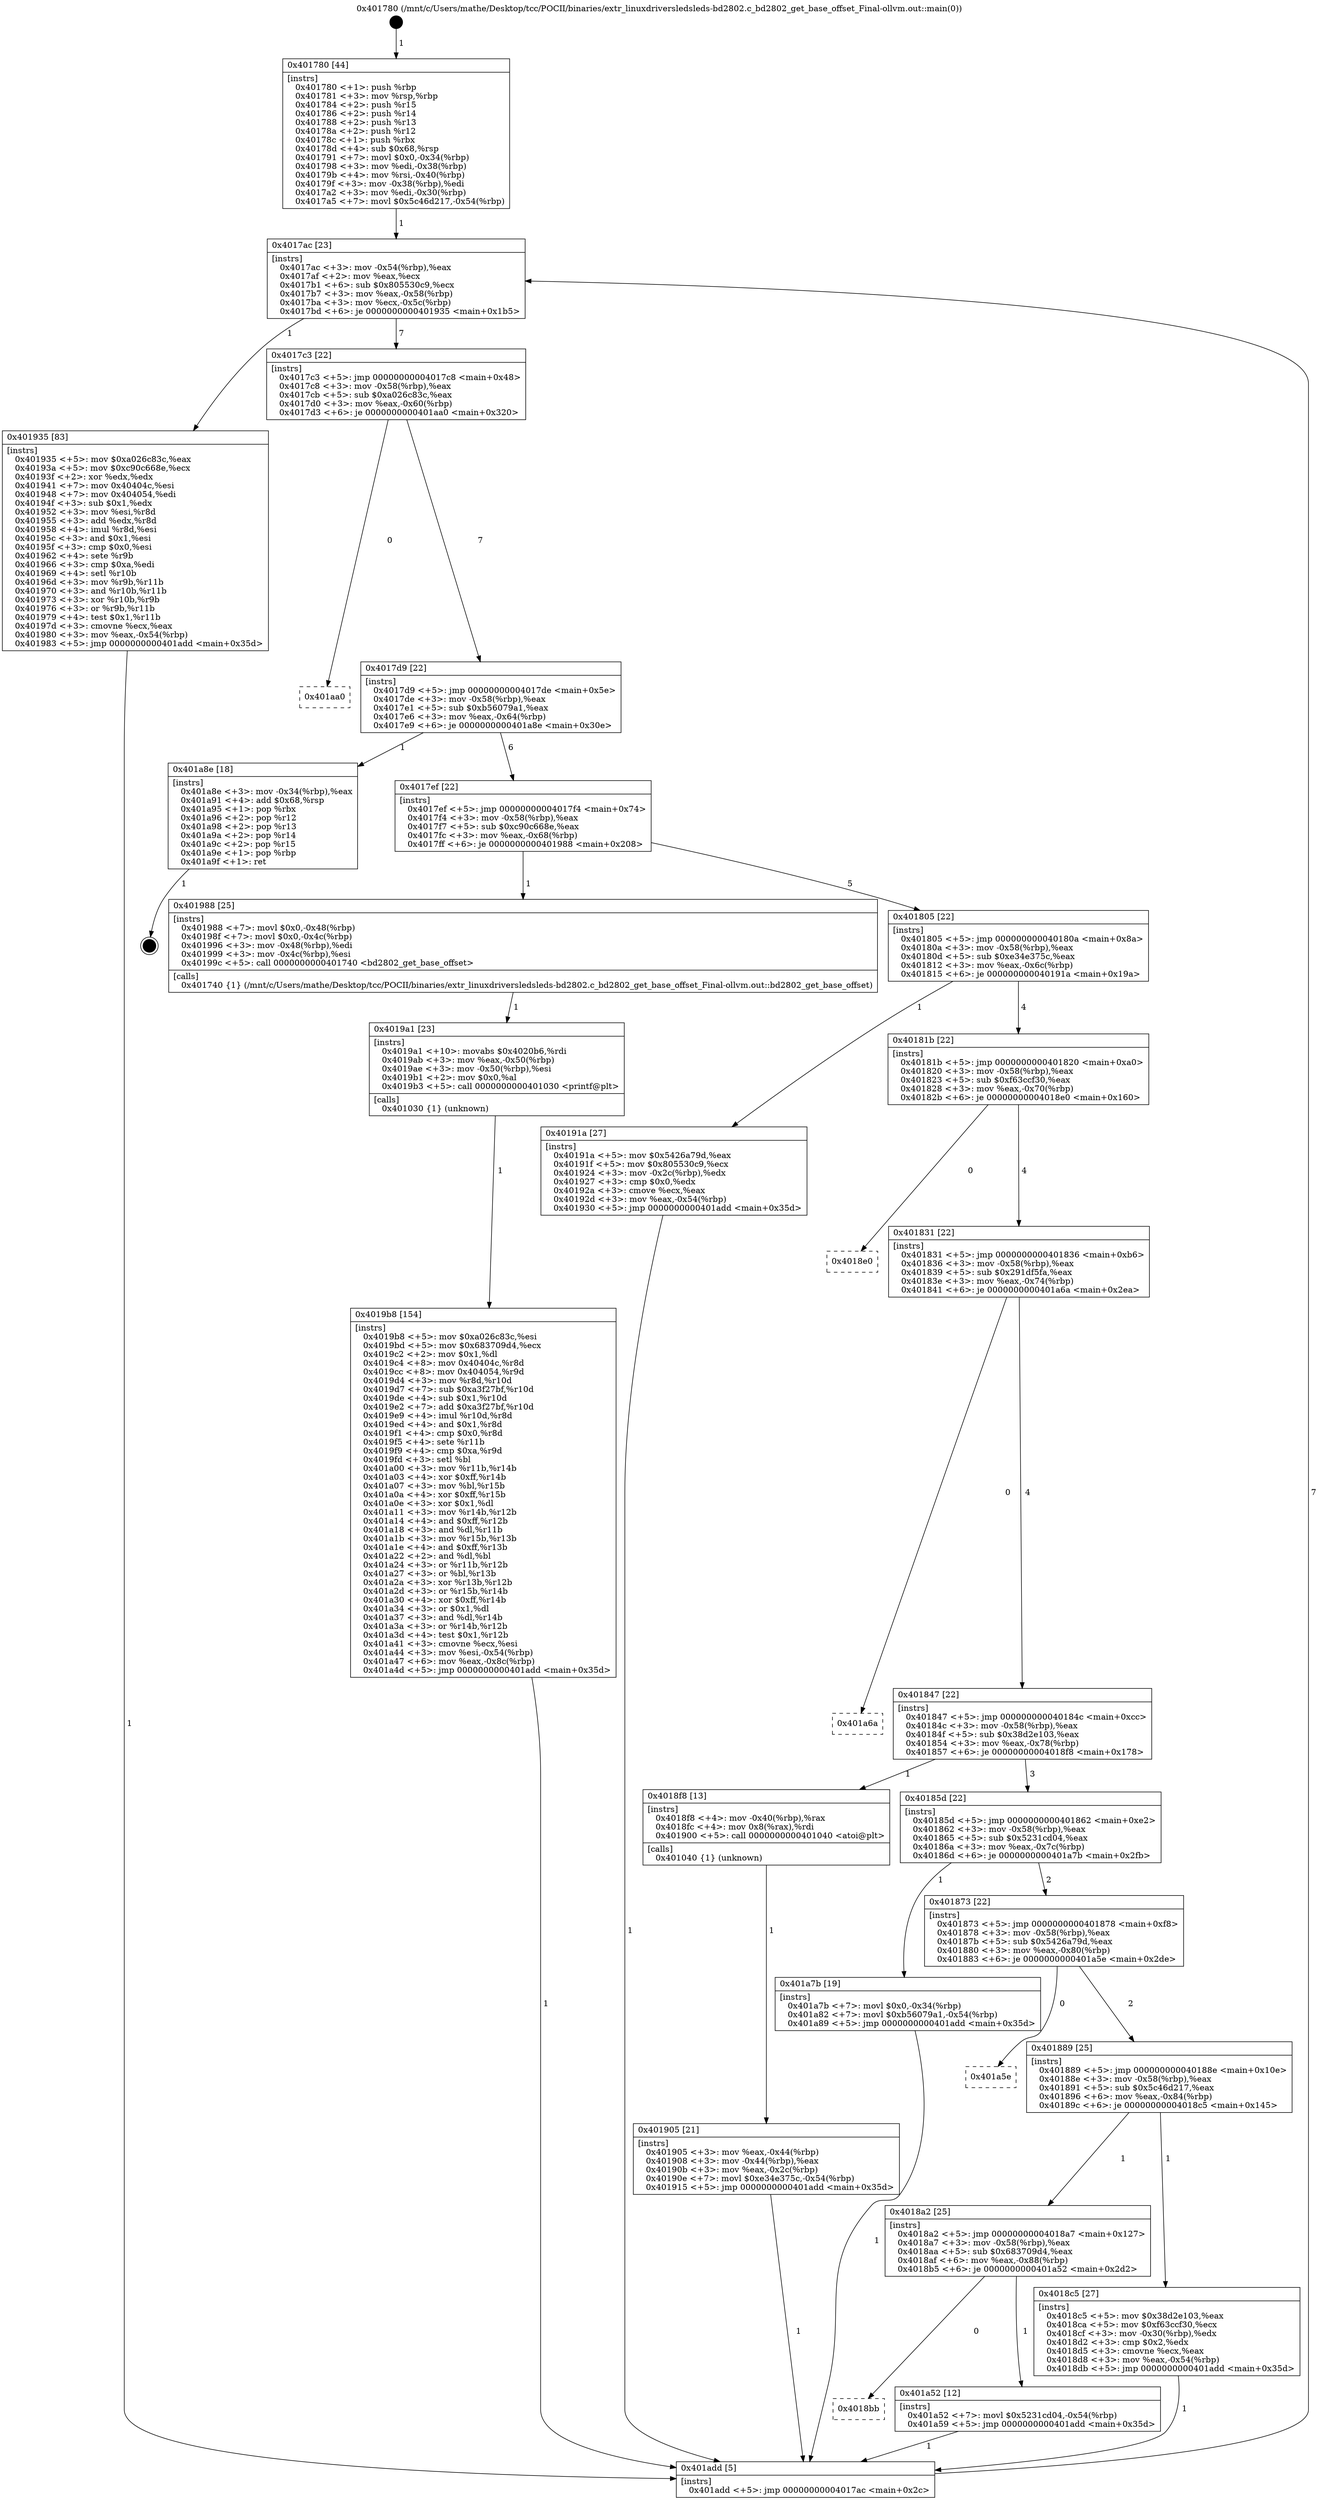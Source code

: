 digraph "0x401780" {
  label = "0x401780 (/mnt/c/Users/mathe/Desktop/tcc/POCII/binaries/extr_linuxdriversledsleds-bd2802.c_bd2802_get_base_offset_Final-ollvm.out::main(0))"
  labelloc = "t"
  node[shape=record]

  Entry [label="",width=0.3,height=0.3,shape=circle,fillcolor=black,style=filled]
  "0x4017ac" [label="{
     0x4017ac [23]\l
     | [instrs]\l
     &nbsp;&nbsp;0x4017ac \<+3\>: mov -0x54(%rbp),%eax\l
     &nbsp;&nbsp;0x4017af \<+2\>: mov %eax,%ecx\l
     &nbsp;&nbsp;0x4017b1 \<+6\>: sub $0x805530c9,%ecx\l
     &nbsp;&nbsp;0x4017b7 \<+3\>: mov %eax,-0x58(%rbp)\l
     &nbsp;&nbsp;0x4017ba \<+3\>: mov %ecx,-0x5c(%rbp)\l
     &nbsp;&nbsp;0x4017bd \<+6\>: je 0000000000401935 \<main+0x1b5\>\l
  }"]
  "0x401935" [label="{
     0x401935 [83]\l
     | [instrs]\l
     &nbsp;&nbsp;0x401935 \<+5\>: mov $0xa026c83c,%eax\l
     &nbsp;&nbsp;0x40193a \<+5\>: mov $0xc90c668e,%ecx\l
     &nbsp;&nbsp;0x40193f \<+2\>: xor %edx,%edx\l
     &nbsp;&nbsp;0x401941 \<+7\>: mov 0x40404c,%esi\l
     &nbsp;&nbsp;0x401948 \<+7\>: mov 0x404054,%edi\l
     &nbsp;&nbsp;0x40194f \<+3\>: sub $0x1,%edx\l
     &nbsp;&nbsp;0x401952 \<+3\>: mov %esi,%r8d\l
     &nbsp;&nbsp;0x401955 \<+3\>: add %edx,%r8d\l
     &nbsp;&nbsp;0x401958 \<+4\>: imul %r8d,%esi\l
     &nbsp;&nbsp;0x40195c \<+3\>: and $0x1,%esi\l
     &nbsp;&nbsp;0x40195f \<+3\>: cmp $0x0,%esi\l
     &nbsp;&nbsp;0x401962 \<+4\>: sete %r9b\l
     &nbsp;&nbsp;0x401966 \<+3\>: cmp $0xa,%edi\l
     &nbsp;&nbsp;0x401969 \<+4\>: setl %r10b\l
     &nbsp;&nbsp;0x40196d \<+3\>: mov %r9b,%r11b\l
     &nbsp;&nbsp;0x401970 \<+3\>: and %r10b,%r11b\l
     &nbsp;&nbsp;0x401973 \<+3\>: xor %r10b,%r9b\l
     &nbsp;&nbsp;0x401976 \<+3\>: or %r9b,%r11b\l
     &nbsp;&nbsp;0x401979 \<+4\>: test $0x1,%r11b\l
     &nbsp;&nbsp;0x40197d \<+3\>: cmovne %ecx,%eax\l
     &nbsp;&nbsp;0x401980 \<+3\>: mov %eax,-0x54(%rbp)\l
     &nbsp;&nbsp;0x401983 \<+5\>: jmp 0000000000401add \<main+0x35d\>\l
  }"]
  "0x4017c3" [label="{
     0x4017c3 [22]\l
     | [instrs]\l
     &nbsp;&nbsp;0x4017c3 \<+5\>: jmp 00000000004017c8 \<main+0x48\>\l
     &nbsp;&nbsp;0x4017c8 \<+3\>: mov -0x58(%rbp),%eax\l
     &nbsp;&nbsp;0x4017cb \<+5\>: sub $0xa026c83c,%eax\l
     &nbsp;&nbsp;0x4017d0 \<+3\>: mov %eax,-0x60(%rbp)\l
     &nbsp;&nbsp;0x4017d3 \<+6\>: je 0000000000401aa0 \<main+0x320\>\l
  }"]
  Exit [label="",width=0.3,height=0.3,shape=circle,fillcolor=black,style=filled,peripheries=2]
  "0x401aa0" [label="{
     0x401aa0\l
  }", style=dashed]
  "0x4017d9" [label="{
     0x4017d9 [22]\l
     | [instrs]\l
     &nbsp;&nbsp;0x4017d9 \<+5\>: jmp 00000000004017de \<main+0x5e\>\l
     &nbsp;&nbsp;0x4017de \<+3\>: mov -0x58(%rbp),%eax\l
     &nbsp;&nbsp;0x4017e1 \<+5\>: sub $0xb56079a1,%eax\l
     &nbsp;&nbsp;0x4017e6 \<+3\>: mov %eax,-0x64(%rbp)\l
     &nbsp;&nbsp;0x4017e9 \<+6\>: je 0000000000401a8e \<main+0x30e\>\l
  }"]
  "0x4018bb" [label="{
     0x4018bb\l
  }", style=dashed]
  "0x401a8e" [label="{
     0x401a8e [18]\l
     | [instrs]\l
     &nbsp;&nbsp;0x401a8e \<+3\>: mov -0x34(%rbp),%eax\l
     &nbsp;&nbsp;0x401a91 \<+4\>: add $0x68,%rsp\l
     &nbsp;&nbsp;0x401a95 \<+1\>: pop %rbx\l
     &nbsp;&nbsp;0x401a96 \<+2\>: pop %r12\l
     &nbsp;&nbsp;0x401a98 \<+2\>: pop %r13\l
     &nbsp;&nbsp;0x401a9a \<+2\>: pop %r14\l
     &nbsp;&nbsp;0x401a9c \<+2\>: pop %r15\l
     &nbsp;&nbsp;0x401a9e \<+1\>: pop %rbp\l
     &nbsp;&nbsp;0x401a9f \<+1\>: ret\l
  }"]
  "0x4017ef" [label="{
     0x4017ef [22]\l
     | [instrs]\l
     &nbsp;&nbsp;0x4017ef \<+5\>: jmp 00000000004017f4 \<main+0x74\>\l
     &nbsp;&nbsp;0x4017f4 \<+3\>: mov -0x58(%rbp),%eax\l
     &nbsp;&nbsp;0x4017f7 \<+5\>: sub $0xc90c668e,%eax\l
     &nbsp;&nbsp;0x4017fc \<+3\>: mov %eax,-0x68(%rbp)\l
     &nbsp;&nbsp;0x4017ff \<+6\>: je 0000000000401988 \<main+0x208\>\l
  }"]
  "0x401a52" [label="{
     0x401a52 [12]\l
     | [instrs]\l
     &nbsp;&nbsp;0x401a52 \<+7\>: movl $0x5231cd04,-0x54(%rbp)\l
     &nbsp;&nbsp;0x401a59 \<+5\>: jmp 0000000000401add \<main+0x35d\>\l
  }"]
  "0x401988" [label="{
     0x401988 [25]\l
     | [instrs]\l
     &nbsp;&nbsp;0x401988 \<+7\>: movl $0x0,-0x48(%rbp)\l
     &nbsp;&nbsp;0x40198f \<+7\>: movl $0x0,-0x4c(%rbp)\l
     &nbsp;&nbsp;0x401996 \<+3\>: mov -0x48(%rbp),%edi\l
     &nbsp;&nbsp;0x401999 \<+3\>: mov -0x4c(%rbp),%esi\l
     &nbsp;&nbsp;0x40199c \<+5\>: call 0000000000401740 \<bd2802_get_base_offset\>\l
     | [calls]\l
     &nbsp;&nbsp;0x401740 \{1\} (/mnt/c/Users/mathe/Desktop/tcc/POCII/binaries/extr_linuxdriversledsleds-bd2802.c_bd2802_get_base_offset_Final-ollvm.out::bd2802_get_base_offset)\l
  }"]
  "0x401805" [label="{
     0x401805 [22]\l
     | [instrs]\l
     &nbsp;&nbsp;0x401805 \<+5\>: jmp 000000000040180a \<main+0x8a\>\l
     &nbsp;&nbsp;0x40180a \<+3\>: mov -0x58(%rbp),%eax\l
     &nbsp;&nbsp;0x40180d \<+5\>: sub $0xe34e375c,%eax\l
     &nbsp;&nbsp;0x401812 \<+3\>: mov %eax,-0x6c(%rbp)\l
     &nbsp;&nbsp;0x401815 \<+6\>: je 000000000040191a \<main+0x19a\>\l
  }"]
  "0x4019b8" [label="{
     0x4019b8 [154]\l
     | [instrs]\l
     &nbsp;&nbsp;0x4019b8 \<+5\>: mov $0xa026c83c,%esi\l
     &nbsp;&nbsp;0x4019bd \<+5\>: mov $0x683709d4,%ecx\l
     &nbsp;&nbsp;0x4019c2 \<+2\>: mov $0x1,%dl\l
     &nbsp;&nbsp;0x4019c4 \<+8\>: mov 0x40404c,%r8d\l
     &nbsp;&nbsp;0x4019cc \<+8\>: mov 0x404054,%r9d\l
     &nbsp;&nbsp;0x4019d4 \<+3\>: mov %r8d,%r10d\l
     &nbsp;&nbsp;0x4019d7 \<+7\>: sub $0xa3f27bf,%r10d\l
     &nbsp;&nbsp;0x4019de \<+4\>: sub $0x1,%r10d\l
     &nbsp;&nbsp;0x4019e2 \<+7\>: add $0xa3f27bf,%r10d\l
     &nbsp;&nbsp;0x4019e9 \<+4\>: imul %r10d,%r8d\l
     &nbsp;&nbsp;0x4019ed \<+4\>: and $0x1,%r8d\l
     &nbsp;&nbsp;0x4019f1 \<+4\>: cmp $0x0,%r8d\l
     &nbsp;&nbsp;0x4019f5 \<+4\>: sete %r11b\l
     &nbsp;&nbsp;0x4019f9 \<+4\>: cmp $0xa,%r9d\l
     &nbsp;&nbsp;0x4019fd \<+3\>: setl %bl\l
     &nbsp;&nbsp;0x401a00 \<+3\>: mov %r11b,%r14b\l
     &nbsp;&nbsp;0x401a03 \<+4\>: xor $0xff,%r14b\l
     &nbsp;&nbsp;0x401a07 \<+3\>: mov %bl,%r15b\l
     &nbsp;&nbsp;0x401a0a \<+4\>: xor $0xff,%r15b\l
     &nbsp;&nbsp;0x401a0e \<+3\>: xor $0x1,%dl\l
     &nbsp;&nbsp;0x401a11 \<+3\>: mov %r14b,%r12b\l
     &nbsp;&nbsp;0x401a14 \<+4\>: and $0xff,%r12b\l
     &nbsp;&nbsp;0x401a18 \<+3\>: and %dl,%r11b\l
     &nbsp;&nbsp;0x401a1b \<+3\>: mov %r15b,%r13b\l
     &nbsp;&nbsp;0x401a1e \<+4\>: and $0xff,%r13b\l
     &nbsp;&nbsp;0x401a22 \<+2\>: and %dl,%bl\l
     &nbsp;&nbsp;0x401a24 \<+3\>: or %r11b,%r12b\l
     &nbsp;&nbsp;0x401a27 \<+3\>: or %bl,%r13b\l
     &nbsp;&nbsp;0x401a2a \<+3\>: xor %r13b,%r12b\l
     &nbsp;&nbsp;0x401a2d \<+3\>: or %r15b,%r14b\l
     &nbsp;&nbsp;0x401a30 \<+4\>: xor $0xff,%r14b\l
     &nbsp;&nbsp;0x401a34 \<+3\>: or $0x1,%dl\l
     &nbsp;&nbsp;0x401a37 \<+3\>: and %dl,%r14b\l
     &nbsp;&nbsp;0x401a3a \<+3\>: or %r14b,%r12b\l
     &nbsp;&nbsp;0x401a3d \<+4\>: test $0x1,%r12b\l
     &nbsp;&nbsp;0x401a41 \<+3\>: cmovne %ecx,%esi\l
     &nbsp;&nbsp;0x401a44 \<+3\>: mov %esi,-0x54(%rbp)\l
     &nbsp;&nbsp;0x401a47 \<+6\>: mov %eax,-0x8c(%rbp)\l
     &nbsp;&nbsp;0x401a4d \<+5\>: jmp 0000000000401add \<main+0x35d\>\l
  }"]
  "0x40191a" [label="{
     0x40191a [27]\l
     | [instrs]\l
     &nbsp;&nbsp;0x40191a \<+5\>: mov $0x5426a79d,%eax\l
     &nbsp;&nbsp;0x40191f \<+5\>: mov $0x805530c9,%ecx\l
     &nbsp;&nbsp;0x401924 \<+3\>: mov -0x2c(%rbp),%edx\l
     &nbsp;&nbsp;0x401927 \<+3\>: cmp $0x0,%edx\l
     &nbsp;&nbsp;0x40192a \<+3\>: cmove %ecx,%eax\l
     &nbsp;&nbsp;0x40192d \<+3\>: mov %eax,-0x54(%rbp)\l
     &nbsp;&nbsp;0x401930 \<+5\>: jmp 0000000000401add \<main+0x35d\>\l
  }"]
  "0x40181b" [label="{
     0x40181b [22]\l
     | [instrs]\l
     &nbsp;&nbsp;0x40181b \<+5\>: jmp 0000000000401820 \<main+0xa0\>\l
     &nbsp;&nbsp;0x401820 \<+3\>: mov -0x58(%rbp),%eax\l
     &nbsp;&nbsp;0x401823 \<+5\>: sub $0xf63ccf30,%eax\l
     &nbsp;&nbsp;0x401828 \<+3\>: mov %eax,-0x70(%rbp)\l
     &nbsp;&nbsp;0x40182b \<+6\>: je 00000000004018e0 \<main+0x160\>\l
  }"]
  "0x4019a1" [label="{
     0x4019a1 [23]\l
     | [instrs]\l
     &nbsp;&nbsp;0x4019a1 \<+10\>: movabs $0x4020b6,%rdi\l
     &nbsp;&nbsp;0x4019ab \<+3\>: mov %eax,-0x50(%rbp)\l
     &nbsp;&nbsp;0x4019ae \<+3\>: mov -0x50(%rbp),%esi\l
     &nbsp;&nbsp;0x4019b1 \<+2\>: mov $0x0,%al\l
     &nbsp;&nbsp;0x4019b3 \<+5\>: call 0000000000401030 \<printf@plt\>\l
     | [calls]\l
     &nbsp;&nbsp;0x401030 \{1\} (unknown)\l
  }"]
  "0x4018e0" [label="{
     0x4018e0\l
  }", style=dashed]
  "0x401831" [label="{
     0x401831 [22]\l
     | [instrs]\l
     &nbsp;&nbsp;0x401831 \<+5\>: jmp 0000000000401836 \<main+0xb6\>\l
     &nbsp;&nbsp;0x401836 \<+3\>: mov -0x58(%rbp),%eax\l
     &nbsp;&nbsp;0x401839 \<+5\>: sub $0x291df5fa,%eax\l
     &nbsp;&nbsp;0x40183e \<+3\>: mov %eax,-0x74(%rbp)\l
     &nbsp;&nbsp;0x401841 \<+6\>: je 0000000000401a6a \<main+0x2ea\>\l
  }"]
  "0x401905" [label="{
     0x401905 [21]\l
     | [instrs]\l
     &nbsp;&nbsp;0x401905 \<+3\>: mov %eax,-0x44(%rbp)\l
     &nbsp;&nbsp;0x401908 \<+3\>: mov -0x44(%rbp),%eax\l
     &nbsp;&nbsp;0x40190b \<+3\>: mov %eax,-0x2c(%rbp)\l
     &nbsp;&nbsp;0x40190e \<+7\>: movl $0xe34e375c,-0x54(%rbp)\l
     &nbsp;&nbsp;0x401915 \<+5\>: jmp 0000000000401add \<main+0x35d\>\l
  }"]
  "0x401a6a" [label="{
     0x401a6a\l
  }", style=dashed]
  "0x401847" [label="{
     0x401847 [22]\l
     | [instrs]\l
     &nbsp;&nbsp;0x401847 \<+5\>: jmp 000000000040184c \<main+0xcc\>\l
     &nbsp;&nbsp;0x40184c \<+3\>: mov -0x58(%rbp),%eax\l
     &nbsp;&nbsp;0x40184f \<+5\>: sub $0x38d2e103,%eax\l
     &nbsp;&nbsp;0x401854 \<+3\>: mov %eax,-0x78(%rbp)\l
     &nbsp;&nbsp;0x401857 \<+6\>: je 00000000004018f8 \<main+0x178\>\l
  }"]
  "0x401780" [label="{
     0x401780 [44]\l
     | [instrs]\l
     &nbsp;&nbsp;0x401780 \<+1\>: push %rbp\l
     &nbsp;&nbsp;0x401781 \<+3\>: mov %rsp,%rbp\l
     &nbsp;&nbsp;0x401784 \<+2\>: push %r15\l
     &nbsp;&nbsp;0x401786 \<+2\>: push %r14\l
     &nbsp;&nbsp;0x401788 \<+2\>: push %r13\l
     &nbsp;&nbsp;0x40178a \<+2\>: push %r12\l
     &nbsp;&nbsp;0x40178c \<+1\>: push %rbx\l
     &nbsp;&nbsp;0x40178d \<+4\>: sub $0x68,%rsp\l
     &nbsp;&nbsp;0x401791 \<+7\>: movl $0x0,-0x34(%rbp)\l
     &nbsp;&nbsp;0x401798 \<+3\>: mov %edi,-0x38(%rbp)\l
     &nbsp;&nbsp;0x40179b \<+4\>: mov %rsi,-0x40(%rbp)\l
     &nbsp;&nbsp;0x40179f \<+3\>: mov -0x38(%rbp),%edi\l
     &nbsp;&nbsp;0x4017a2 \<+3\>: mov %edi,-0x30(%rbp)\l
     &nbsp;&nbsp;0x4017a5 \<+7\>: movl $0x5c46d217,-0x54(%rbp)\l
  }"]
  "0x4018f8" [label="{
     0x4018f8 [13]\l
     | [instrs]\l
     &nbsp;&nbsp;0x4018f8 \<+4\>: mov -0x40(%rbp),%rax\l
     &nbsp;&nbsp;0x4018fc \<+4\>: mov 0x8(%rax),%rdi\l
     &nbsp;&nbsp;0x401900 \<+5\>: call 0000000000401040 \<atoi@plt\>\l
     | [calls]\l
     &nbsp;&nbsp;0x401040 \{1\} (unknown)\l
  }"]
  "0x40185d" [label="{
     0x40185d [22]\l
     | [instrs]\l
     &nbsp;&nbsp;0x40185d \<+5\>: jmp 0000000000401862 \<main+0xe2\>\l
     &nbsp;&nbsp;0x401862 \<+3\>: mov -0x58(%rbp),%eax\l
     &nbsp;&nbsp;0x401865 \<+5\>: sub $0x5231cd04,%eax\l
     &nbsp;&nbsp;0x40186a \<+3\>: mov %eax,-0x7c(%rbp)\l
     &nbsp;&nbsp;0x40186d \<+6\>: je 0000000000401a7b \<main+0x2fb\>\l
  }"]
  "0x401add" [label="{
     0x401add [5]\l
     | [instrs]\l
     &nbsp;&nbsp;0x401add \<+5\>: jmp 00000000004017ac \<main+0x2c\>\l
  }"]
  "0x401a7b" [label="{
     0x401a7b [19]\l
     | [instrs]\l
     &nbsp;&nbsp;0x401a7b \<+7\>: movl $0x0,-0x34(%rbp)\l
     &nbsp;&nbsp;0x401a82 \<+7\>: movl $0xb56079a1,-0x54(%rbp)\l
     &nbsp;&nbsp;0x401a89 \<+5\>: jmp 0000000000401add \<main+0x35d\>\l
  }"]
  "0x401873" [label="{
     0x401873 [22]\l
     | [instrs]\l
     &nbsp;&nbsp;0x401873 \<+5\>: jmp 0000000000401878 \<main+0xf8\>\l
     &nbsp;&nbsp;0x401878 \<+3\>: mov -0x58(%rbp),%eax\l
     &nbsp;&nbsp;0x40187b \<+5\>: sub $0x5426a79d,%eax\l
     &nbsp;&nbsp;0x401880 \<+3\>: mov %eax,-0x80(%rbp)\l
     &nbsp;&nbsp;0x401883 \<+6\>: je 0000000000401a5e \<main+0x2de\>\l
  }"]
  "0x4018a2" [label="{
     0x4018a2 [25]\l
     | [instrs]\l
     &nbsp;&nbsp;0x4018a2 \<+5\>: jmp 00000000004018a7 \<main+0x127\>\l
     &nbsp;&nbsp;0x4018a7 \<+3\>: mov -0x58(%rbp),%eax\l
     &nbsp;&nbsp;0x4018aa \<+5\>: sub $0x683709d4,%eax\l
     &nbsp;&nbsp;0x4018af \<+6\>: mov %eax,-0x88(%rbp)\l
     &nbsp;&nbsp;0x4018b5 \<+6\>: je 0000000000401a52 \<main+0x2d2\>\l
  }"]
  "0x401a5e" [label="{
     0x401a5e\l
  }", style=dashed]
  "0x401889" [label="{
     0x401889 [25]\l
     | [instrs]\l
     &nbsp;&nbsp;0x401889 \<+5\>: jmp 000000000040188e \<main+0x10e\>\l
     &nbsp;&nbsp;0x40188e \<+3\>: mov -0x58(%rbp),%eax\l
     &nbsp;&nbsp;0x401891 \<+5\>: sub $0x5c46d217,%eax\l
     &nbsp;&nbsp;0x401896 \<+6\>: mov %eax,-0x84(%rbp)\l
     &nbsp;&nbsp;0x40189c \<+6\>: je 00000000004018c5 \<main+0x145\>\l
  }"]
  "0x4018c5" [label="{
     0x4018c5 [27]\l
     | [instrs]\l
     &nbsp;&nbsp;0x4018c5 \<+5\>: mov $0x38d2e103,%eax\l
     &nbsp;&nbsp;0x4018ca \<+5\>: mov $0xf63ccf30,%ecx\l
     &nbsp;&nbsp;0x4018cf \<+3\>: mov -0x30(%rbp),%edx\l
     &nbsp;&nbsp;0x4018d2 \<+3\>: cmp $0x2,%edx\l
     &nbsp;&nbsp;0x4018d5 \<+3\>: cmovne %ecx,%eax\l
     &nbsp;&nbsp;0x4018d8 \<+3\>: mov %eax,-0x54(%rbp)\l
     &nbsp;&nbsp;0x4018db \<+5\>: jmp 0000000000401add \<main+0x35d\>\l
  }"]
  Entry -> "0x401780" [label=" 1"]
  "0x4017ac" -> "0x401935" [label=" 1"]
  "0x4017ac" -> "0x4017c3" [label=" 7"]
  "0x401a8e" -> Exit [label=" 1"]
  "0x4017c3" -> "0x401aa0" [label=" 0"]
  "0x4017c3" -> "0x4017d9" [label=" 7"]
  "0x401a7b" -> "0x401add" [label=" 1"]
  "0x4017d9" -> "0x401a8e" [label=" 1"]
  "0x4017d9" -> "0x4017ef" [label=" 6"]
  "0x401a52" -> "0x401add" [label=" 1"]
  "0x4017ef" -> "0x401988" [label=" 1"]
  "0x4017ef" -> "0x401805" [label=" 5"]
  "0x4018a2" -> "0x4018bb" [label=" 0"]
  "0x401805" -> "0x40191a" [label=" 1"]
  "0x401805" -> "0x40181b" [label=" 4"]
  "0x4018a2" -> "0x401a52" [label=" 1"]
  "0x40181b" -> "0x4018e0" [label=" 0"]
  "0x40181b" -> "0x401831" [label=" 4"]
  "0x4019b8" -> "0x401add" [label=" 1"]
  "0x401831" -> "0x401a6a" [label=" 0"]
  "0x401831" -> "0x401847" [label=" 4"]
  "0x4019a1" -> "0x4019b8" [label=" 1"]
  "0x401847" -> "0x4018f8" [label=" 1"]
  "0x401847" -> "0x40185d" [label=" 3"]
  "0x401988" -> "0x4019a1" [label=" 1"]
  "0x40185d" -> "0x401a7b" [label=" 1"]
  "0x40185d" -> "0x401873" [label=" 2"]
  "0x401935" -> "0x401add" [label=" 1"]
  "0x401873" -> "0x401a5e" [label=" 0"]
  "0x401873" -> "0x401889" [label=" 2"]
  "0x40191a" -> "0x401add" [label=" 1"]
  "0x401889" -> "0x4018c5" [label=" 1"]
  "0x401889" -> "0x4018a2" [label=" 1"]
  "0x4018c5" -> "0x401add" [label=" 1"]
  "0x401780" -> "0x4017ac" [label=" 1"]
  "0x401add" -> "0x4017ac" [label=" 7"]
  "0x4018f8" -> "0x401905" [label=" 1"]
  "0x401905" -> "0x401add" [label=" 1"]
}
